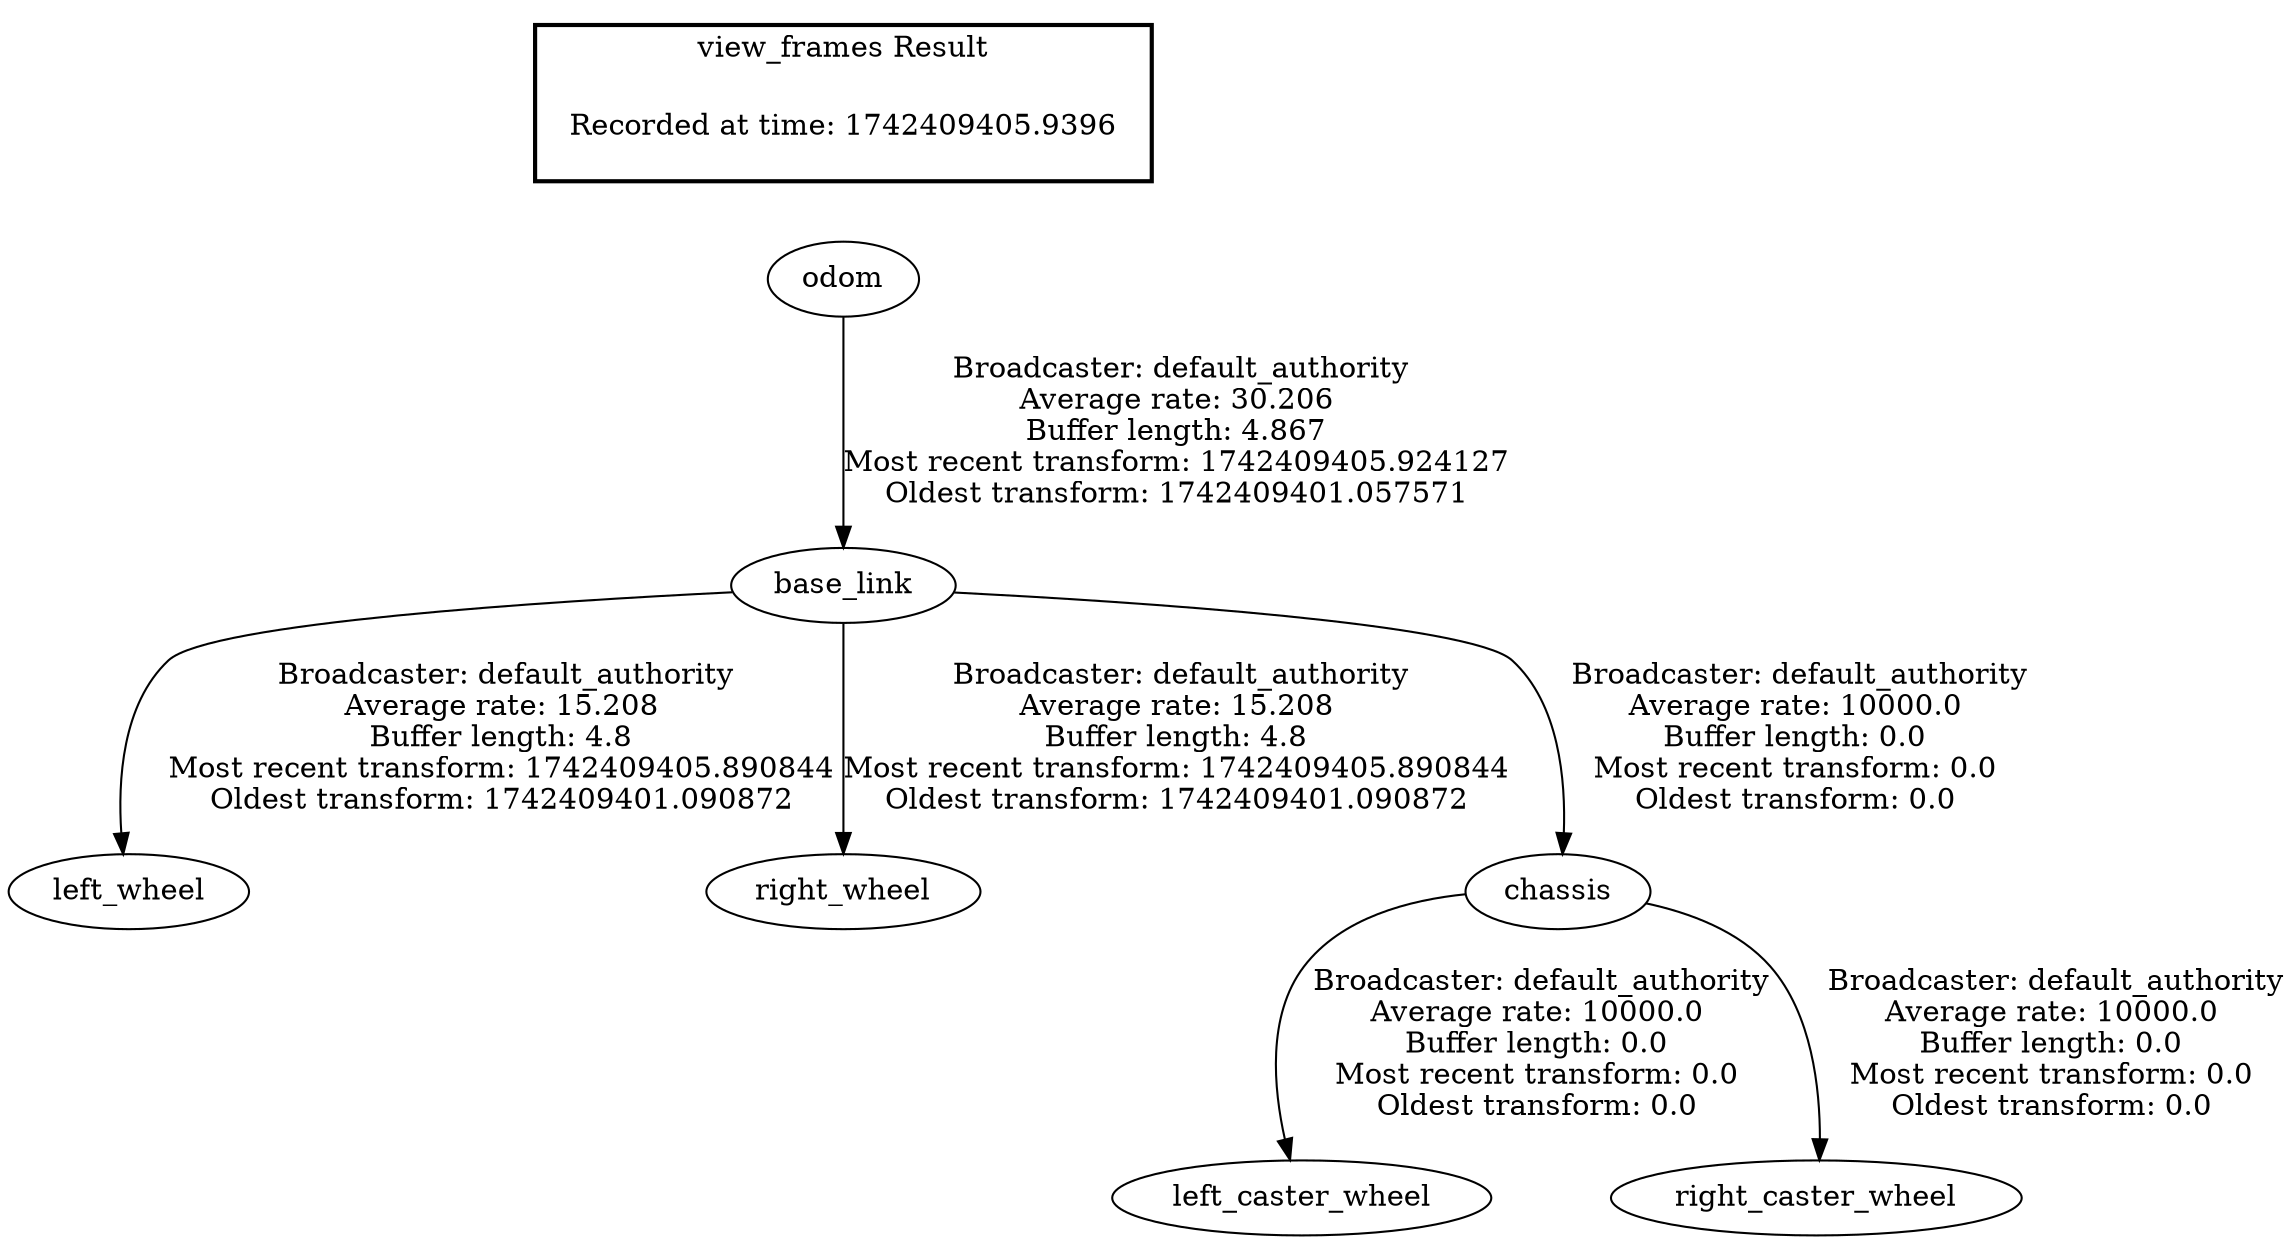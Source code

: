 digraph G {
"odom" -> "base_link"[label=" Broadcaster: default_authority\nAverage rate: 30.206\nBuffer length: 4.867\nMost recent transform: 1742409405.924127\nOldest transform: 1742409401.057571\n"];
"base_link" -> "left_wheel"[label=" Broadcaster: default_authority\nAverage rate: 15.208\nBuffer length: 4.8\nMost recent transform: 1742409405.890844\nOldest transform: 1742409401.090872\n"];
"base_link" -> "right_wheel"[label=" Broadcaster: default_authority\nAverage rate: 15.208\nBuffer length: 4.8\nMost recent transform: 1742409405.890844\nOldest transform: 1742409401.090872\n"];
"base_link" -> "chassis"[label=" Broadcaster: default_authority\nAverage rate: 10000.0\nBuffer length: 0.0\nMost recent transform: 0.0\nOldest transform: 0.0\n"];
"chassis" -> "left_caster_wheel"[label=" Broadcaster: default_authority\nAverage rate: 10000.0\nBuffer length: 0.0\nMost recent transform: 0.0\nOldest transform: 0.0\n"];
"chassis" -> "right_caster_wheel"[label=" Broadcaster: default_authority\nAverage rate: 10000.0\nBuffer length: 0.0\nMost recent transform: 0.0\nOldest transform: 0.0\n"];
edge [style=invis];
 subgraph cluster_legend { style=bold; color=black; label ="view_frames Result";
"Recorded at time: 1742409405.9396"[ shape=plaintext ] ;
}->"odom";
}